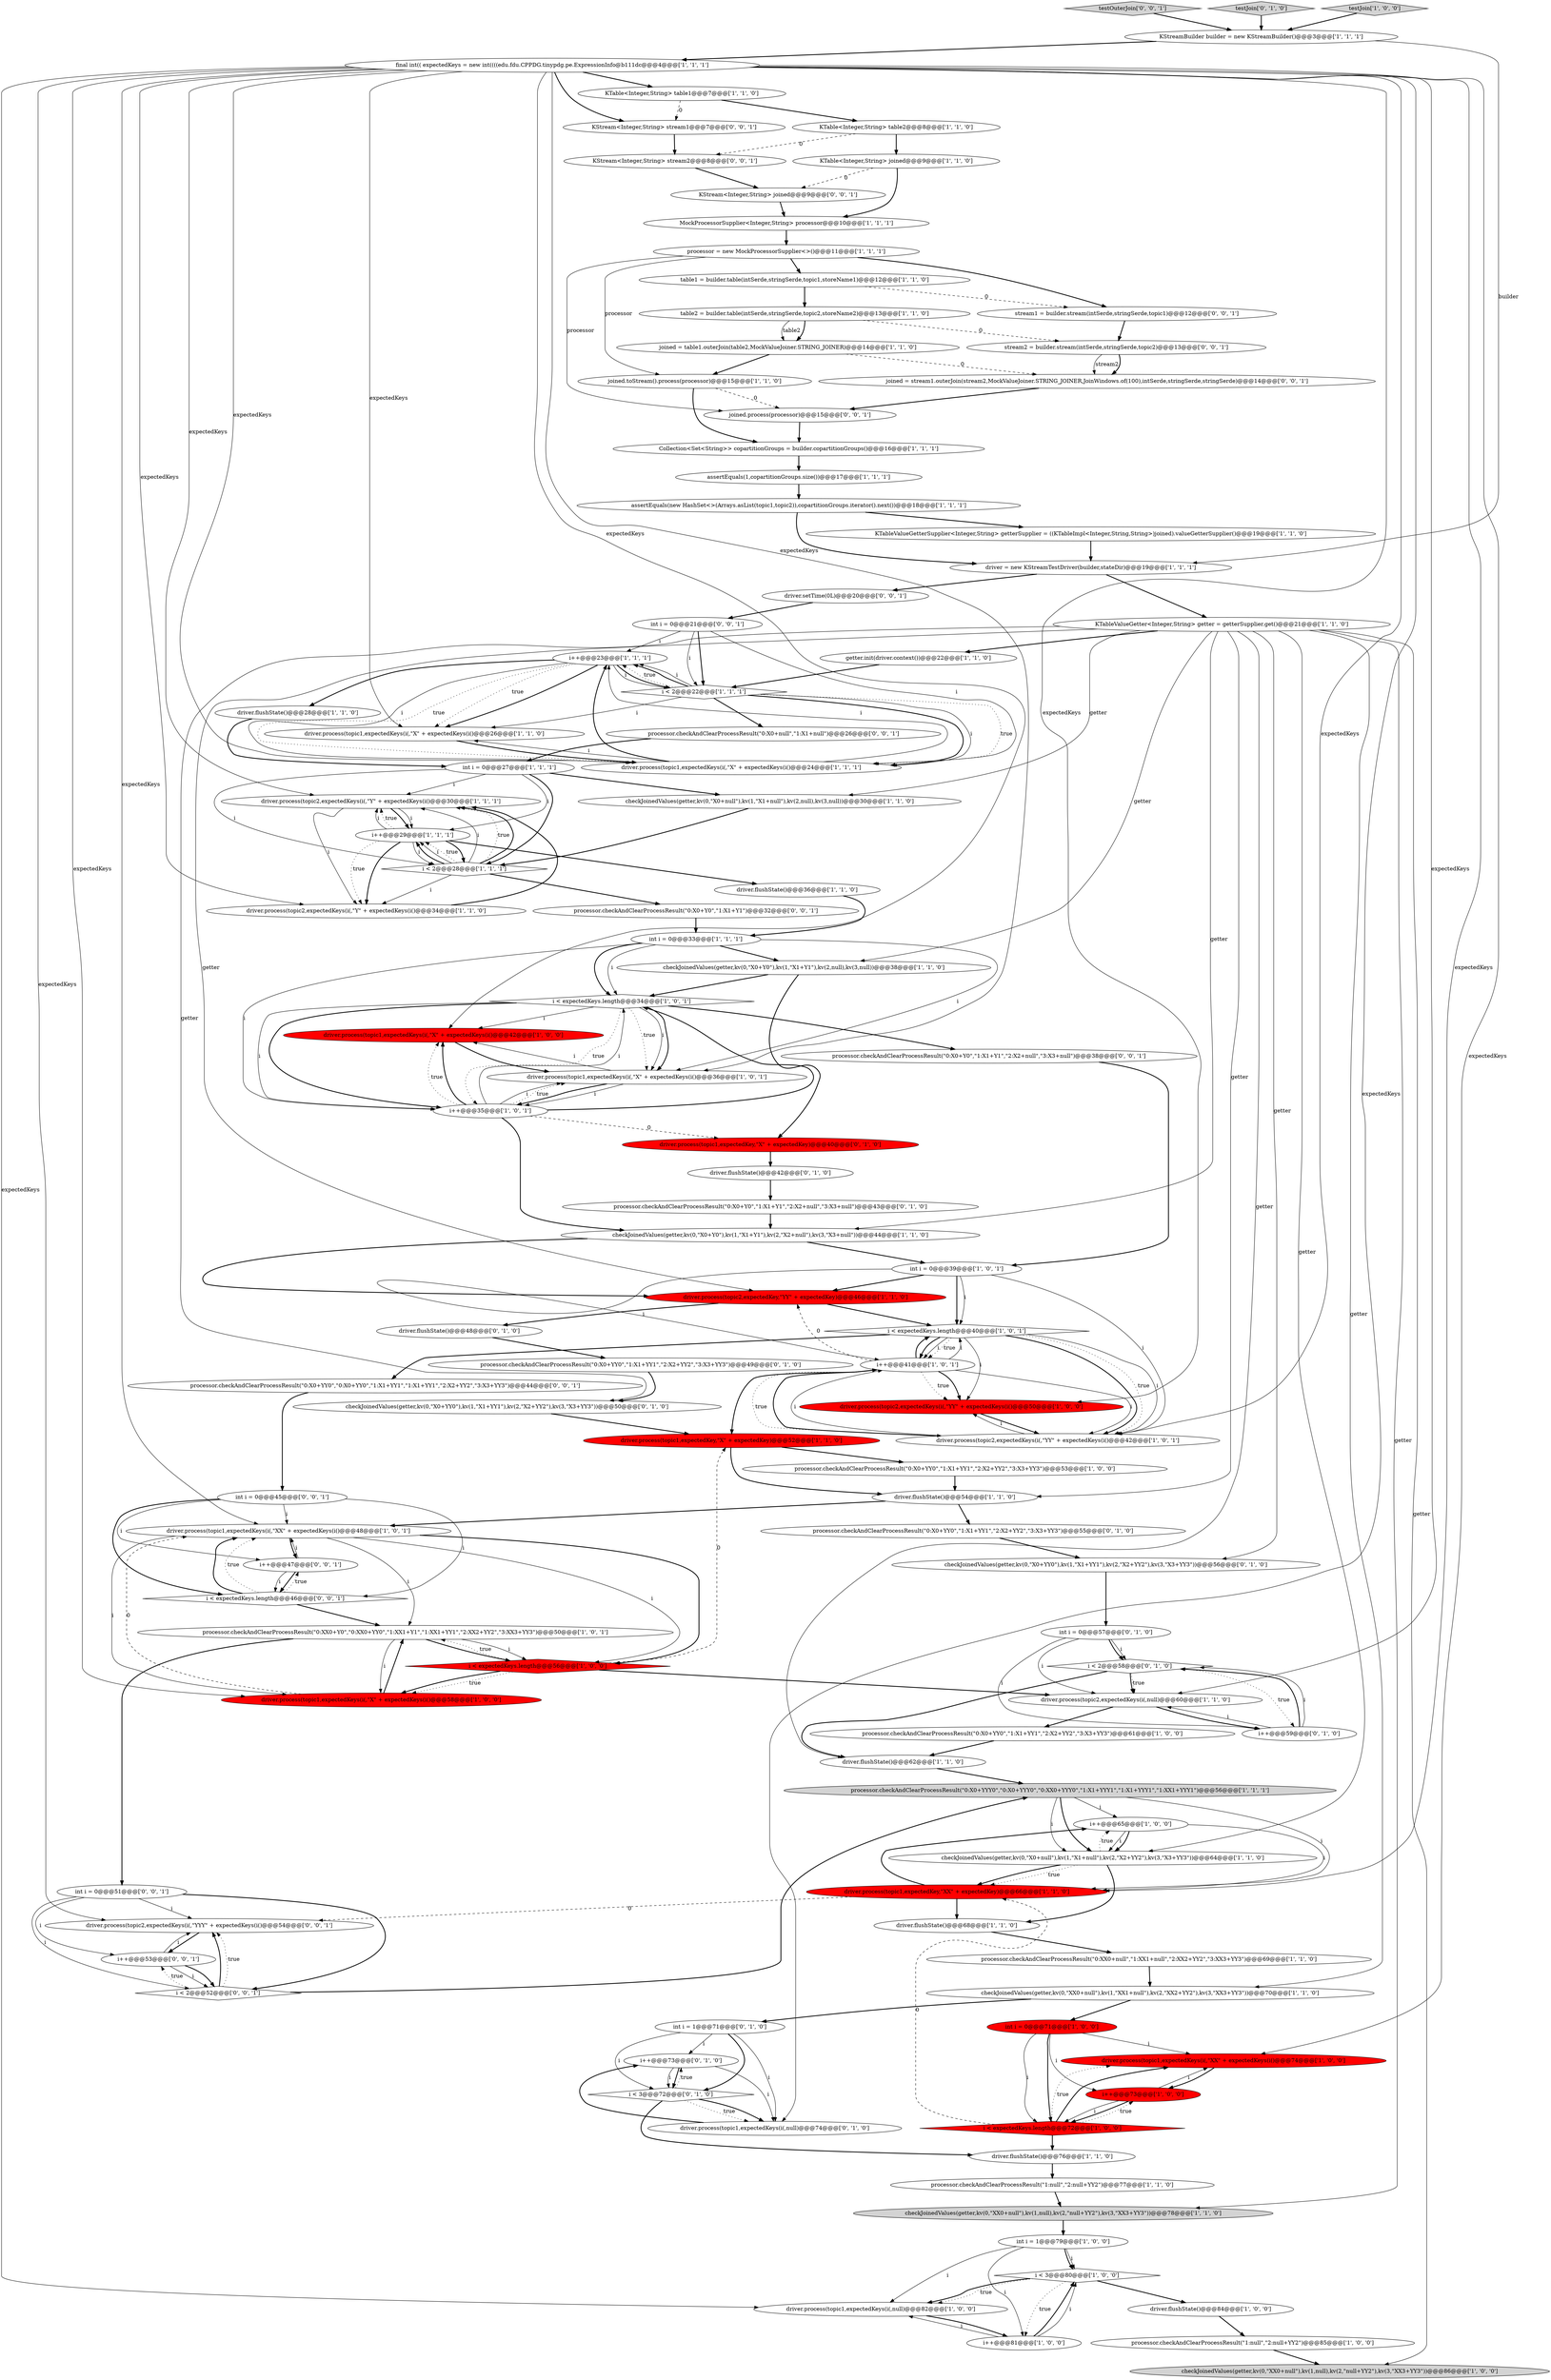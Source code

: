 digraph {
73 [style = filled, label = "driver = new KStreamTestDriver(builder,stateDir)@@@19@@@['1', '1', '1']", fillcolor = white, shape = ellipse image = "AAA0AAABBB1BBB"];
16 [style = filled, label = "driver.process(topic1,expectedKeys(i(,\"X\" + expectedKeys(i()@@@42@@@['1', '0', '0']", fillcolor = red, shape = ellipse image = "AAA1AAABBB1BBB"];
102 [style = filled, label = "i < expectedKeys.length@@@46@@@['0', '0', '1']", fillcolor = white, shape = diamond image = "AAA0AAABBB3BBB"];
42 [style = filled, label = "checkJoinedValues(getter,kv(0,\"XX0+null\"),kv(1,null),kv(2,\"null+YY2\"),kv(3,\"XX3+YY3\"))@@@78@@@['1', '1', '0']", fillcolor = lightgray, shape = ellipse image = "AAA0AAABBB1BBB"];
84 [style = filled, label = "i++@@@73@@@['0', '1', '0']", fillcolor = white, shape = ellipse image = "AAA0AAABBB2BBB"];
52 [style = filled, label = "getter.init(driver.context())@@@22@@@['1', '1', '0']", fillcolor = white, shape = ellipse image = "AAA0AAABBB1BBB"];
90 [style = filled, label = "int i = 0@@@57@@@['0', '1', '0']", fillcolor = white, shape = ellipse image = "AAA0AAABBB2BBB"];
86 [style = filled, label = "processor.checkAndClearProcessResult(\"0:X0+Y0\",\"1:X1+Y1\",\"2:X2+null\",\"3:X3+null\")@@@43@@@['0', '1', '0']", fillcolor = white, shape = ellipse image = "AAA0AAABBB2BBB"];
27 [style = filled, label = "driver.process(topic1,expectedKeys(i(,\"XX\" + expectedKeys(i()@@@74@@@['1', '0', '0']", fillcolor = red, shape = ellipse image = "AAA1AAABBB1BBB"];
94 [style = filled, label = "int i = 0@@@51@@@['0', '0', '1']", fillcolor = white, shape = ellipse image = "AAA0AAABBB3BBB"];
81 [style = filled, label = "i < 2@@@58@@@['0', '1', '0']", fillcolor = white, shape = diamond image = "AAA0AAABBB2BBB"];
97 [style = filled, label = "KStream<Integer,String> joined@@@9@@@['0', '0', '1']", fillcolor = white, shape = ellipse image = "AAA0AAABBB3BBB"];
57 [style = filled, label = "i < 3@@@80@@@['1', '0', '0']", fillcolor = white, shape = diamond image = "AAA0AAABBB1BBB"];
58 [style = filled, label = "joined = table1.outerJoin(table2,MockValueJoiner.STRING_JOINER)@@@14@@@['1', '1', '0']", fillcolor = white, shape = ellipse image = "AAA0AAABBB1BBB"];
88 [style = filled, label = "processor.checkAndClearProcessResult(\"0:X0+YY0\",\"1:X1+YY1\",\"2:X2+YY2\",\"3:X3+YY3\")@@@55@@@['0', '1', '0']", fillcolor = white, shape = ellipse image = "AAA0AAABBB2BBB"];
6 [style = filled, label = "i++@@@23@@@['1', '1', '1']", fillcolor = white, shape = ellipse image = "AAA0AAABBB1BBB"];
3 [style = filled, label = "KTable<Integer,String> table1@@@7@@@['1', '1', '0']", fillcolor = white, shape = ellipse image = "AAA0AAABBB1BBB"];
60 [style = filled, label = "driver.process(topic1,expectedKeys(i(,null)@@@82@@@['1', '0', '0']", fillcolor = white, shape = ellipse image = "AAA0AAABBB1BBB"];
79 [style = filled, label = "checkJoinedValues(getter,kv(0,\"X0+YY0\"),kv(1,\"X1+YY1\"),kv(2,\"X2+YY2\"),kv(3,\"X3+YY3\"))@@@56@@@['0', '1', '0']", fillcolor = white, shape = ellipse image = "AAA0AAABBB2BBB"];
22 [style = filled, label = "checkJoinedValues(getter,kv(0,\"X0+Y0\"),kv(1,\"X1+Y1\"),kv(2,null),kv(3,null))@@@38@@@['1', '1', '0']", fillcolor = white, shape = ellipse image = "AAA0AAABBB1BBB"];
66 [style = filled, label = "driver.flushState()@@@68@@@['1', '1', '0']", fillcolor = white, shape = ellipse image = "AAA0AAABBB1BBB"];
15 [style = filled, label = "driver.process(topic2,expectedKeys(i(,\"Y\" + expectedKeys(i()@@@30@@@['1', '1', '1']", fillcolor = white, shape = ellipse image = "AAA0AAABBB1BBB"];
74 [style = filled, label = "processor.checkAndClearProcessResult(\"0:X0+YY0\",\"1:X1+YY1\",\"2:X2+YY2\",\"3:X3+YY3\")@@@61@@@['1', '0', '0']", fillcolor = white, shape = ellipse image = "AAA0AAABBB1BBB"];
105 [style = filled, label = "processor.checkAndClearProcessResult(\"0:X0+Y0\",\"1:X1+Y1\")@@@32@@@['0', '0', '1']", fillcolor = white, shape = ellipse image = "AAA0AAABBB3BBB"];
99 [style = filled, label = "testOuterJoin['0', '0', '1']", fillcolor = lightgray, shape = diamond image = "AAA0AAABBB3BBB"];
44 [style = filled, label = "checkJoinedValues(getter,kv(0,\"X0+null\"),kv(1,\"X1+null\"),kv(2,null),kv(3,null))@@@30@@@['1', '1', '0']", fillcolor = white, shape = ellipse image = "AAA0AAABBB1BBB"];
92 [style = filled, label = "i < 2@@@52@@@['0', '0', '1']", fillcolor = white, shape = diamond image = "AAA0AAABBB3BBB"];
98 [style = filled, label = "driver.process(topic2,expectedKeys(i(,\"YYY\" + expectedKeys(i()@@@54@@@['0', '0', '1']", fillcolor = white, shape = ellipse image = "AAA0AAABBB3BBB"];
104 [style = filled, label = "KStream<Integer,String> stream2@@@8@@@['0', '0', '1']", fillcolor = white, shape = ellipse image = "AAA0AAABBB3BBB"];
56 [style = filled, label = "assertEquals(1,copartitionGroups.size())@@@17@@@['1', '1', '1']", fillcolor = white, shape = ellipse image = "AAA0AAABBB1BBB"];
93 [style = filled, label = "joined = stream1.outerJoin(stream2,MockValueJoiner.STRING_JOINER,JoinWindows.of(100),intSerde,stringSerde,stringSerde)@@@14@@@['0', '0', '1']", fillcolor = white, shape = ellipse image = "AAA0AAABBB3BBB"];
47 [style = filled, label = "i < 2@@@28@@@['1', '1', '1']", fillcolor = white, shape = diamond image = "AAA0AAABBB1BBB"];
17 [style = filled, label = "i++@@@41@@@['1', '0', '1']", fillcolor = white, shape = ellipse image = "AAA0AAABBB1BBB"];
109 [style = filled, label = "driver.setTime(0L)@@@20@@@['0', '0', '1']", fillcolor = white, shape = ellipse image = "AAA0AAABBB3BBB"];
2 [style = filled, label = "int i = 1@@@79@@@['1', '0', '0']", fillcolor = white, shape = ellipse image = "AAA0AAABBB1BBB"];
45 [style = filled, label = "processor.checkAndClearProcessResult(\"1:null\",\"2:null+YY2\")@@@77@@@['1', '1', '0']", fillcolor = white, shape = ellipse image = "AAA0AAABBB1BBB"];
5 [style = filled, label = "driver.process(topic2,expectedKeys(i(,null)@@@60@@@['1', '1', '0']", fillcolor = white, shape = ellipse image = "AAA0AAABBB1BBB"];
23 [style = filled, label = "table2 = builder.table(intSerde,stringSerde,topic2,storeName2)@@@13@@@['1', '1', '0']", fillcolor = white, shape = ellipse image = "AAA0AAABBB1BBB"];
80 [style = filled, label = "i < 3@@@72@@@['0', '1', '0']", fillcolor = white, shape = diamond image = "AAA0AAABBB2BBB"];
50 [style = filled, label = "processor = new MockProcessorSupplier<>()@@@11@@@['1', '1', '1']", fillcolor = white, shape = ellipse image = "AAA0AAABBB1BBB"];
62 [style = filled, label = "i < 2@@@22@@@['1', '1', '1']", fillcolor = white, shape = diamond image = "AAA0AAABBB1BBB"];
85 [style = filled, label = "driver.flushState()@@@42@@@['0', '1', '0']", fillcolor = white, shape = ellipse image = "AAA0AAABBB2BBB"];
20 [style = filled, label = "driver.process(topic1,expectedKeys(i(,\"X\" + expectedKeys(i()@@@26@@@['1', '1', '0']", fillcolor = white, shape = ellipse image = "AAA0AAABBB1BBB"];
24 [style = filled, label = "driver.process(topic1,expectedKeys(i(,\"X\" + expectedKeys(i()@@@24@@@['1', '1', '1']", fillcolor = white, shape = ellipse image = "AAA0AAABBB1BBB"];
111 [style = filled, label = "i++@@@53@@@['0', '0', '1']", fillcolor = white, shape = ellipse image = "AAA0AAABBB3BBB"];
63 [style = filled, label = "int i = 0@@@27@@@['1', '1', '1']", fillcolor = white, shape = ellipse image = "AAA0AAABBB1BBB"];
37 [style = filled, label = "KTable<Integer,String> table2@@@8@@@['1', '1', '0']", fillcolor = white, shape = ellipse image = "AAA0AAABBB1BBB"];
87 [style = filled, label = "checkJoinedValues(getter,kv(0,\"X0+YY0\"),kv(1,\"X1+YY1\"),kv(2,\"X2+YY2\"),kv(3,\"X3+YY3\"))@@@50@@@['0', '1', '0']", fillcolor = white, shape = ellipse image = "AAA0AAABBB2BBB"];
0 [style = filled, label = "i++@@@29@@@['1', '1', '1']", fillcolor = white, shape = ellipse image = "AAA0AAABBB1BBB"];
96 [style = filled, label = "i++@@@47@@@['0', '0', '1']", fillcolor = white, shape = ellipse image = "AAA0AAABBB3BBB"];
65 [style = filled, label = "driver.process(topic1,expectedKeys(i(,\"XX\" + expectedKeys(i()@@@48@@@['1', '0', '1']", fillcolor = white, shape = ellipse image = "AAA0AAABBB1BBB"];
19 [style = filled, label = "driver.flushState()@@@54@@@['1', '1', '0']", fillcolor = white, shape = ellipse image = "AAA0AAABBB1BBB"];
70 [style = filled, label = "i++@@@81@@@['1', '0', '0']", fillcolor = white, shape = ellipse image = "AAA0AAABBB1BBB"];
75 [style = filled, label = "testJoin['0', '1', '0']", fillcolor = lightgray, shape = diamond image = "AAA0AAABBB2BBB"];
26 [style = filled, label = "checkJoinedValues(getter,kv(0,\"XX0+null\"),kv(1,\"XX1+null\"),kv(2,\"XX2+YY2\"),kv(3,\"XX3+YY3\"))@@@70@@@['1', '1', '0']", fillcolor = white, shape = ellipse image = "AAA0AAABBB1BBB"];
38 [style = filled, label = "int i = 0@@@33@@@['1', '1', '1']", fillcolor = white, shape = ellipse image = "AAA0AAABBB1BBB"];
9 [style = filled, label = "i++@@@35@@@['1', '0', '1']", fillcolor = white, shape = ellipse image = "AAA0AAABBB1BBB"];
53 [style = filled, label = "driver.flushState()@@@28@@@['1', '1', '0']", fillcolor = white, shape = ellipse image = "AAA0AAABBB1BBB"];
7 [style = filled, label = "driver.process(topic2,expectedKey,\"YY\" + expectedKey)@@@46@@@['1', '1', '0']", fillcolor = red, shape = ellipse image = "AAA1AAABBB1BBB"];
13 [style = filled, label = "i < expectedKeys.length@@@72@@@['1', '0', '0']", fillcolor = red, shape = diamond image = "AAA1AAABBB1BBB"];
28 [style = filled, label = "checkJoinedValues(getter,kv(0,\"XX0+null\"),kv(1,null),kv(2,\"null+YY2\"),kv(3,\"XX3+YY3\"))@@@86@@@['1', '0', '0']", fillcolor = lightgray, shape = ellipse image = "AAA0AAABBB1BBB"];
55 [style = filled, label = "assertEquals(new HashSet<>(Arrays.asList(topic1,topic2)),copartitionGroups.iterator().next())@@@18@@@['1', '1', '1']", fillcolor = white, shape = ellipse image = "AAA0AAABBB1BBB"];
106 [style = filled, label = "stream2 = builder.stream(intSerde,stringSerde,topic2)@@@13@@@['0', '0', '1']", fillcolor = white, shape = ellipse image = "AAA0AAABBB3BBB"];
48 [style = filled, label = "driver.flushState()@@@84@@@['1', '0', '0']", fillcolor = white, shape = ellipse image = "AAA0AAABBB1BBB"];
14 [style = filled, label = "driver.flushState()@@@76@@@['1', '1', '0']", fillcolor = white, shape = ellipse image = "AAA0AAABBB1BBB"];
100 [style = filled, label = "joined.process(processor)@@@15@@@['0', '0', '1']", fillcolor = white, shape = ellipse image = "AAA0AAABBB3BBB"];
103 [style = filled, label = "stream1 = builder.stream(intSerde,stringSerde,topic1)@@@12@@@['0', '0', '1']", fillcolor = white, shape = ellipse image = "AAA0AAABBB3BBB"];
67 [style = filled, label = "KTableValueGetterSupplier<Integer,String> getterSupplier = ((KTableImpl<Integer,String,String>)joined).valueGetterSupplier()@@@19@@@['1', '1', '0']", fillcolor = white, shape = ellipse image = "AAA0AAABBB1BBB"];
76 [style = filled, label = "processor.checkAndClearProcessResult(\"0:X0+YY0\",\"1:X1+YY1\",\"2:X2+YY2\",\"3:X3+YY3\")@@@49@@@['0', '1', '0']", fillcolor = white, shape = ellipse image = "AAA0AAABBB2BBB"];
68 [style = filled, label = "int i = 0@@@71@@@['1', '0', '0']", fillcolor = red, shape = ellipse image = "AAA1AAABBB1BBB"];
18 [style = filled, label = "i++@@@65@@@['1', '0', '0']", fillcolor = white, shape = ellipse image = "AAA0AAABBB1BBB"];
78 [style = filled, label = "int i = 1@@@71@@@['0', '1', '0']", fillcolor = white, shape = ellipse image = "AAA0AAABBB2BBB"];
36 [style = filled, label = "processor.checkAndClearProcessResult(\"1:null\",\"2:null+YY2\")@@@85@@@['1', '0', '0']", fillcolor = white, shape = ellipse image = "AAA0AAABBB1BBB"];
41 [style = filled, label = "processor.checkAndClearProcessResult(\"0:X0+YY0\",\"1:X1+YY1\",\"2:X2+YY2\",\"3:X3+YY3\")@@@53@@@['1', '0', '0']", fillcolor = white, shape = ellipse image = "AAA0AAABBB1BBB"];
30 [style = filled, label = "MockProcessorSupplier<Integer,String> processor@@@10@@@['1', '1', '1']", fillcolor = white, shape = ellipse image = "AAA0AAABBB1BBB"];
39 [style = filled, label = "driver.process(topic1,expectedKey,\"X\" + expectedKey)@@@52@@@['1', '1', '0']", fillcolor = red, shape = ellipse image = "AAA1AAABBB1BBB"];
110 [style = filled, label = "int i = 0@@@21@@@['0', '0', '1']", fillcolor = white, shape = ellipse image = "AAA0AAABBB3BBB"];
108 [style = filled, label = "processor.checkAndClearProcessResult(\"0:X0+Y0\",\"1:X1+Y1\",\"2:X2+null\",\"3:X3+null\")@@@38@@@['0', '0', '1']", fillcolor = white, shape = ellipse image = "AAA0AAABBB3BBB"];
82 [style = filled, label = "driver.process(topic1,expectedKey,\"X\" + expectedKey)@@@40@@@['0', '1', '0']", fillcolor = red, shape = ellipse image = "AAA1AAABBB2BBB"];
101 [style = filled, label = "int i = 0@@@45@@@['0', '0', '1']", fillcolor = white, shape = ellipse image = "AAA0AAABBB3BBB"];
49 [style = filled, label = "i < expectedKeys.length@@@34@@@['1', '0', '1']", fillcolor = white, shape = diamond image = "AAA0AAABBB1BBB"];
21 [style = filled, label = "driver.flushState()@@@36@@@['1', '1', '0']", fillcolor = white, shape = ellipse image = "AAA0AAABBB1BBB"];
46 [style = filled, label = "final int(( expectedKeys = new int((((edu.fdu.CPPDG.tinypdg.pe.ExpressionInfo@b111dc@@@4@@@['1', '1', '1']", fillcolor = white, shape = ellipse image = "AAA0AAABBB1BBB"];
72 [style = filled, label = "KStreamBuilder builder = new KStreamBuilder()@@@3@@@['1', '1', '1']", fillcolor = white, shape = ellipse image = "AAA0AAABBB1BBB"];
83 [style = filled, label = "driver.flushState()@@@48@@@['0', '1', '0']", fillcolor = white, shape = ellipse image = "AAA0AAABBB2BBB"];
29 [style = filled, label = "processor.checkAndClearProcessResult(\"0:XX0+Y0\",\"0:XX0+YY0\",\"1:XX1+Y1\",\"1:XX1+YY1\",\"2:XX2+YY2\",\"3:XX3+YY3\")@@@50@@@['1', '0', '1']", fillcolor = white, shape = ellipse image = "AAA0AAABBB1BBB"];
61 [style = filled, label = "joined.toStream().process(processor)@@@15@@@['1', '1', '0']", fillcolor = white, shape = ellipse image = "AAA0AAABBB1BBB"];
25 [style = filled, label = "driver.process(topic1,expectedKeys(i(,\"X\" + expectedKeys(i()@@@36@@@['1', '0', '1']", fillcolor = white, shape = ellipse image = "AAA0AAABBB1BBB"];
8 [style = filled, label = "driver.process(topic2,expectedKeys(i(,\"YY\" + expectedKeys(i()@@@42@@@['1', '0', '1']", fillcolor = white, shape = ellipse image = "AAA0AAABBB1BBB"];
71 [style = filled, label = "driver.flushState()@@@62@@@['1', '1', '0']", fillcolor = white, shape = ellipse image = "AAA0AAABBB1BBB"];
12 [style = filled, label = "i++@@@73@@@['1', '0', '0']", fillcolor = red, shape = ellipse image = "AAA1AAABBB1BBB"];
69 [style = filled, label = "KTable<Integer,String> joined@@@9@@@['1', '1', '0']", fillcolor = white, shape = ellipse image = "AAA0AAABBB1BBB"];
40 [style = filled, label = "Collection<Set<String>> copartitionGroups = builder.copartitionGroups()@@@16@@@['1', '1', '1']", fillcolor = white, shape = ellipse image = "AAA0AAABBB1BBB"];
4 [style = filled, label = "driver.process(topic2,expectedKeys(i(,\"YY\" + expectedKeys(i()@@@50@@@['1', '0', '0']", fillcolor = red, shape = ellipse image = "AAA1AAABBB1BBB"];
59 [style = filled, label = "driver.process(topic1,expectedKey,\"XX\" + expectedKey)@@@66@@@['1', '1', '0']", fillcolor = red, shape = ellipse image = "AAA1AAABBB1BBB"];
89 [style = filled, label = "driver.process(topic1,expectedKeys(i(,null)@@@74@@@['0', '1', '0']", fillcolor = white, shape = ellipse image = "AAA0AAABBB2BBB"];
107 [style = filled, label = "processor.checkAndClearProcessResult(\"0:X0+null\",\"1:X1+null\")@@@26@@@['0', '0', '1']", fillcolor = white, shape = ellipse image = "AAA0AAABBB3BBB"];
11 [style = filled, label = "i < expectedKeys.length@@@56@@@['1', '0', '0']", fillcolor = red, shape = diamond image = "AAA1AAABBB1BBB"];
51 [style = filled, label = "processor.checkAndClearProcessResult(\"0:XX0+null\",\"1:XX1+null\",\"2:XX2+YY2\",\"3:XX3+YY3\")@@@69@@@['1', '1', '0']", fillcolor = white, shape = ellipse image = "AAA0AAABBB1BBB"];
1 [style = filled, label = "int i = 0@@@39@@@['1', '0', '1']", fillcolor = white, shape = ellipse image = "AAA0AAABBB1BBB"];
35 [style = filled, label = "driver.process(topic1,expectedKeys(i(,\"X\" + expectedKeys(i()@@@58@@@['1', '0', '0']", fillcolor = red, shape = ellipse image = "AAA1AAABBB1BBB"];
31 [style = filled, label = "KTableValueGetter<Integer,String> getter = getterSupplier.get()@@@21@@@['1', '1', '0']", fillcolor = white, shape = ellipse image = "AAA0AAABBB1BBB"];
77 [style = filled, label = "i++@@@59@@@['0', '1', '0']", fillcolor = white, shape = ellipse image = "AAA0AAABBB2BBB"];
34 [style = filled, label = "checkJoinedValues(getter,kv(0,\"X0+Y0\"),kv(1,\"X1+Y1\"),kv(2,\"X2+null\"),kv(3,\"X3+null\"))@@@44@@@['1', '1', '0']", fillcolor = white, shape = ellipse image = "AAA0AAABBB1BBB"];
10 [style = filled, label = "testJoin['1', '0', '0']", fillcolor = lightgray, shape = diamond image = "AAA0AAABBB1BBB"];
64 [style = filled, label = "i < expectedKeys.length@@@40@@@['1', '0', '1']", fillcolor = white, shape = diamond image = "AAA0AAABBB1BBB"];
32 [style = filled, label = "processor.checkAndClearProcessResult(\"0:X0+YYY0\",\"0:X0+YYY0\",\"0:XX0+YYY0\",\"1:X1+YYY1\",\"1:X1+YYY1\",\"1:XX1+YYY1\")@@@56@@@['1', '1', '1']", fillcolor = lightgray, shape = ellipse image = "AAA0AAABBB1BBB"];
95 [style = filled, label = "processor.checkAndClearProcessResult(\"0:X0+YY0\",\"0:X0+YY0\",\"1:X1+YY1\",\"1:X1+YY1\",\"2:X2+YY2\",\"3:X3+YY3\")@@@44@@@['0', '0', '1']", fillcolor = white, shape = ellipse image = "AAA0AAABBB3BBB"];
43 [style = filled, label = "table1 = builder.table(intSerde,stringSerde,topic1,storeName1)@@@12@@@['1', '1', '0']", fillcolor = white, shape = ellipse image = "AAA0AAABBB1BBB"];
91 [style = filled, label = "KStream<Integer,String> stream1@@@7@@@['0', '0', '1']", fillcolor = white, shape = ellipse image = "AAA0AAABBB3BBB"];
33 [style = filled, label = "checkJoinedValues(getter,kv(0,\"X0+null\"),kv(1,\"X1+null\"),kv(2,\"X2+YY2\"),kv(3,\"X3+YY3\"))@@@64@@@['1', '1', '0']", fillcolor = white, shape = ellipse image = "AAA0AAABBB1BBB"];
54 [style = filled, label = "driver.process(topic2,expectedKeys(i(,\"Y\" + expectedKeys(i()@@@34@@@['1', '1', '0']", fillcolor = white, shape = ellipse image = "AAA0AAABBB1BBB"];
63->0 [style = solid, label="i"];
39->19 [style = bold, label=""];
99->72 [style = bold, label=""];
49->108 [style = bold, label=""];
13->27 [style = dotted, label="true"];
41->19 [style = bold, label=""];
50->103 [style = bold, label=""];
9->82 [style = dashed, label="0"];
102->29 [style = bold, label=""];
32->59 [style = solid, label="i"];
0->54 [style = dotted, label="true"];
91->104 [style = bold, label=""];
53->63 [style = bold, label=""];
24->20 [style = solid, label="i"];
106->93 [style = solid, label="stream2"];
36->28 [style = bold, label=""];
64->8 [style = bold, label=""];
38->9 [style = solid, label="i"];
10->72 [style = bold, label=""];
70->60 [style = solid, label="i"];
38->25 [style = solid, label="i"];
62->6 [style = dotted, label="true"];
46->35 [style = solid, label="expectedKeys"];
6->62 [style = solid, label="i"];
82->85 [style = bold, label=""];
85->86 [style = bold, label=""];
46->27 [style = solid, label="expectedKeys"];
110->62 [style = solid, label="i"];
17->8 [style = solid, label="i"];
46->24 [style = solid, label="expectedKeys"];
43->23 [style = bold, label=""];
22->82 [style = bold, label=""];
19->88 [style = bold, label=""];
9->16 [style = bold, label=""];
59->66 [style = bold, label=""];
12->27 [style = solid, label="i"];
69->30 [style = bold, label=""];
21->38 [style = bold, label=""];
46->59 [style = solid, label="expectedKeys"];
86->34 [style = bold, label=""];
90->81 [style = solid, label="i"];
29->11 [style = solid, label="i"];
62->6 [style = bold, label=""];
25->16 [style = solid, label="i"];
17->8 [style = dotted, label="true"];
101->65 [style = solid, label="i"];
38->49 [style = bold, label=""];
76->87 [style = bold, label=""];
73->109 [style = bold, label=""];
96->65 [style = solid, label="i"];
11->39 [style = dashed, label="0"];
15->0 [style = bold, label=""];
78->80 [style = bold, label=""];
35->65 [style = dashed, label="0"];
51->26 [style = bold, label=""];
45->42 [style = bold, label=""];
4->8 [style = bold, label=""];
63->47 [style = solid, label="i"];
70->57 [style = bold, label=""];
46->54 [style = solid, label="expectedKeys"];
101->102 [style = solid, label="i"];
47->0 [style = bold, label=""];
44->47 [style = bold, label=""];
6->62 [style = bold, label=""];
13->14 [style = bold, label=""];
26->68 [style = bold, label=""];
8->4 [style = solid, label="i"];
31->79 [style = solid, label="getter"];
110->62 [style = bold, label=""];
92->98 [style = bold, label=""];
47->105 [style = bold, label=""];
64->95 [style = bold, label=""];
17->7 [style = dashed, label="0"];
13->59 [style = dashed, label="0"];
29->35 [style = solid, label="i"];
50->43 [style = bold, label=""];
42->2 [style = bold, label=""];
57->70 [style = dotted, label="true"];
27->12 [style = bold, label=""];
46->15 [style = solid, label="expectedKeys"];
64->8 [style = dotted, label="true"];
65->35 [style = solid, label="i"];
60->70 [style = bold, label=""];
94->92 [style = bold, label=""];
58->93 [style = dashed, label="0"];
57->60 [style = bold, label=""];
62->20 [style = solid, label="i"];
47->54 [style = solid, label="i"];
25->9 [style = solid, label="i"];
0->21 [style = bold, label=""];
5->74 [style = bold, label=""];
32->33 [style = solid, label="i"];
11->35 [style = dotted, label="true"];
67->73 [style = bold, label=""];
31->33 [style = solid, label="getter"];
17->64 [style = solid, label="i"];
22->49 [style = bold, label=""];
31->28 [style = solid, label="getter"];
31->22 [style = solid, label="getter"];
6->20 [style = dotted, label="true"];
46->98 [style = solid, label="expectedKeys"];
62->24 [style = dotted, label="true"];
8->17 [style = bold, label=""];
49->25 [style = solid, label="i"];
49->16 [style = solid, label="i"];
6->53 [style = bold, label=""];
49->25 [style = bold, label=""];
65->11 [style = solid, label="i"];
0->15 [style = solid, label="i"];
32->18 [style = solid, label="i"];
101->102 [style = bold, label=""];
77->81 [style = bold, label=""];
31->34 [style = solid, label="getter"];
92->98 [style = dotted, label="true"];
7->83 [style = bold, label=""];
80->89 [style = dotted, label="true"];
101->96 [style = solid, label="i"];
17->39 [style = bold, label=""];
18->33 [style = solid, label="i"];
97->30 [style = bold, label=""];
71->32 [style = bold, label=""];
64->8 [style = solid, label="i"];
94->111 [style = solid, label="i"];
59->18 [style = bold, label=""];
66->51 [style = bold, label=""];
33->18 [style = dotted, label="true"];
47->15 [style = dotted, label="true"];
94->98 [style = solid, label="i"];
39->41 [style = bold, label=""];
84->80 [style = solid, label="i"];
52->62 [style = bold, label=""];
61->40 [style = bold, label=""];
96->102 [style = solid, label="i"];
72->73 [style = solid, label="builder"];
17->64 [style = bold, label=""];
33->59 [style = dotted, label="true"];
0->47 [style = solid, label="i"];
29->11 [style = bold, label=""];
62->107 [style = bold, label=""];
63->15 [style = solid, label="i"];
69->97 [style = dashed, label="0"];
107->63 [style = bold, label=""];
105->38 [style = bold, label=""];
57->60 [style = dotted, label="true"];
23->58 [style = bold, label=""];
65->96 [style = bold, label=""];
49->9 [style = solid, label="i"];
58->61 [style = bold, label=""];
63->47 [style = bold, label=""];
68->12 [style = solid, label="i"];
1->17 [style = solid, label="i"];
6->24 [style = dotted, label="true"];
102->96 [style = dotted, label="true"];
35->29 [style = bold, label=""];
87->39 [style = bold, label=""];
3->37 [style = bold, label=""];
64->17 [style = bold, label=""];
88->79 [style = bold, label=""];
40->56 [style = bold, label=""];
31->52 [style = bold, label=""];
7->64 [style = bold, label=""];
100->40 [style = bold, label=""];
46->5 [style = solid, label="expectedKeys"];
17->4 [style = dotted, label="true"];
46->65 [style = solid, label="expectedKeys"];
65->29 [style = solid, label="i"];
25->9 [style = bold, label=""];
18->33 [style = bold, label=""];
46->89 [style = solid, label="expectedKeys"];
84->80 [style = bold, label=""];
11->29 [style = dotted, label="true"];
31->87 [style = solid, label="getter"];
65->11 [style = bold, label=""];
49->9 [style = dotted, label="true"];
46->16 [style = solid, label="expectedKeys"];
47->0 [style = solid, label="i"];
23->58 [style = solid, label="table2"];
54->15 [style = bold, label=""];
2->70 [style = solid, label="i"];
9->49 [style = solid, label="i"];
1->7 [style = bold, label=""];
50->100 [style = solid, label="processor"];
98->111 [style = bold, label=""];
30->50 [style = bold, label=""];
32->33 [style = bold, label=""];
80->89 [style = bold, label=""];
111->92 [style = bold, label=""];
31->26 [style = solid, label="getter"];
46->4 [style = solid, label="expectedKeys"];
6->20 [style = bold, label=""];
46->8 [style = solid, label="expectedKeys"];
12->13 [style = bold, label=""];
31->19 [style = solid, label="getter"];
11->5 [style = bold, label=""];
111->98 [style = solid, label="i"];
2->57 [style = bold, label=""];
102->65 [style = bold, label=""];
13->27 [style = bold, label=""];
70->57 [style = solid, label="i"];
31->71 [style = solid, label="getter"];
62->24 [style = bold, label=""];
37->69 [style = bold, label=""];
33->59 [style = bold, label=""];
92->32 [style = bold, label=""];
18->59 [style = solid, label="i"];
90->5 [style = solid, label="i"];
55->67 [style = bold, label=""];
83->76 [style = bold, label=""];
75->72 [style = bold, label=""];
0->54 [style = bold, label=""];
26->78 [style = bold, label=""];
62->6 [style = solid, label="i"];
59->98 [style = dashed, label="0"];
43->103 [style = dashed, label="0"];
79->90 [style = bold, label=""];
9->16 [style = dotted, label="true"];
47->0 [style = dotted, label="true"];
9->49 [style = bold, label=""];
17->4 [style = bold, label=""];
8->17 [style = solid, label="i"];
46->3 [style = bold, label=""];
46->25 [style = solid, label="expectedKeys"];
89->84 [style = bold, label=""];
15->54 [style = solid, label="i"];
63->44 [style = bold, label=""];
1->64 [style = solid, label="i"];
80->84 [style = dotted, label="true"];
64->17 [style = dotted, label="true"];
106->93 [style = bold, label=""];
90->77 [style = solid, label="i"];
33->66 [style = bold, label=""];
2->60 [style = solid, label="i"];
80->14 [style = bold, label=""];
47->15 [style = bold, label=""];
48->36 [style = bold, label=""];
111->92 [style = solid, label="i"];
77->5 [style = solid, label="i"];
72->46 [style = bold, label=""];
96->102 [style = bold, label=""];
13->12 [style = dotted, label="true"];
34->1 [style = bold, label=""];
0->15 [style = dotted, label="true"];
74->71 [style = bold, label=""];
46->91 [style = bold, label=""];
5->77 [style = bold, label=""];
93->100 [style = bold, label=""];
55->73 [style = bold, label=""];
109->110 [style = bold, label=""];
47->15 [style = solid, label="i"];
61->100 [style = dashed, label="0"];
68->27 [style = solid, label="i"];
78->84 [style = solid, label="i"];
64->17 [style = solid, label="i"];
34->7 [style = bold, label=""];
81->5 [style = bold, label=""];
16->25 [style = bold, label=""];
19->65 [style = bold, label=""];
64->4 [style = solid, label="i"];
95->101 [style = bold, label=""];
1->8 [style = solid, label="i"];
3->91 [style = dashed, label="0"];
14->45 [style = bold, label=""];
15->0 [style = solid, label="i"];
81->5 [style = dotted, label="true"];
6->24 [style = solid, label="i"];
62->24 [style = solid, label="i"];
46->20 [style = solid, label="expectedKeys"];
9->25 [style = solid, label="i"];
11->35 [style = bold, label=""];
38->49 [style = solid, label="i"];
49->25 [style = dotted, label="true"];
9->25 [style = dotted, label="true"];
92->111 [style = dotted, label="true"];
94->92 [style = solid, label="i"];
57->48 [style = bold, label=""];
78->80 [style = solid, label="i"];
110->24 [style = solid, label="i"];
90->81 [style = bold, label=""];
77->81 [style = solid, label="i"];
78->89 [style = solid, label="i"];
84->89 [style = solid, label="i"];
0->47 [style = bold, label=""];
31->44 [style = solid, label="getter"];
31->7 [style = solid, label="getter"];
102->65 [style = dotted, label="true"];
50->61 [style = solid, label="processor"];
68->13 [style = solid, label="i"];
31->42 [style = solid, label="getter"];
37->104 [style = dashed, label="0"];
12->13 [style = solid, label="i"];
29->94 [style = bold, label=""];
46->60 [style = solid, label="expectedKeys"];
81->77 [style = dotted, label="true"];
23->106 [style = dashed, label="0"];
73->31 [style = bold, label=""];
108->1 [style = bold, label=""];
68->13 [style = bold, label=""];
81->71 [style = bold, label=""];
103->106 [style = bold, label=""];
38->22 [style = bold, label=""];
20->24 [style = bold, label=""];
24->6 [style = bold, label=""];
49->9 [style = bold, label=""];
110->6 [style = solid, label="i"];
24->6 [style = solid, label="i"];
2->57 [style = solid, label="i"];
1->64 [style = bold, label=""];
104->97 [style = bold, label=""];
56->55 [style = bold, label=""];
9->34 [style = bold, label=""];
}
